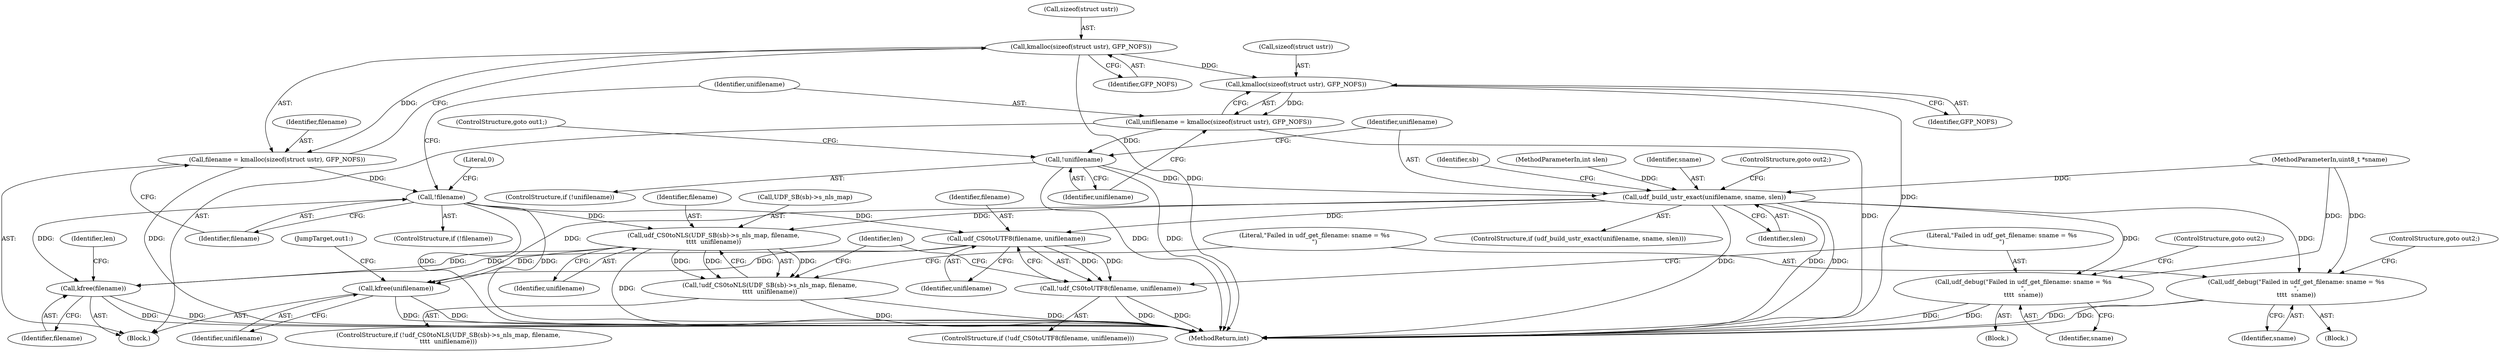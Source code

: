 digraph "0_linux_0e5cc9a40ada6046e6bc3bdfcd0c0d7e4b706b14_3@API" {
"1000115" [label="(Call,kmalloc(sizeof(struct ustr), GFP_NOFS))"];
"1000113" [label="(Call,filename = kmalloc(sizeof(struct ustr), GFP_NOFS))"];
"1000120" [label="(Call,!filename)"];
"1000147" [label="(Call,udf_CS0toUTF8(filename, unifilename))"];
"1000146" [label="(Call,!udf_CS0toUTF8(filename, unifilename))"];
"1000195" [label="(Call,kfree(unifilename))"];
"1000198" [label="(Call,kfree(filename))"];
"1000163" [label="(Call,udf_CS0toNLS(UDF_SB(sb)->s_nls_map, filename,\n\t\t\t\t  unifilename))"];
"1000162" [label="(Call,!udf_CS0toNLS(UDF_SB(sb)->s_nls_map, filename,\n\t\t\t\t  unifilename))"];
"1000126" [label="(Call,kmalloc(sizeof(struct ustr), GFP_NOFS))"];
"1000124" [label="(Call,unifilename = kmalloc(sizeof(struct ustr), GFP_NOFS))"];
"1000131" [label="(Call,!unifilename)"];
"1000135" [label="(Call,udf_build_ustr_exact(unifilename, sname, slen))"];
"1000151" [label="(Call,udf_debug(\"Failed in udf_get_filename: sname = %s\n\",\n\t\t\t\t  sname))"];
"1000171" [label="(Call,udf_debug(\"Failed in udf_get_filename: sname = %s\n\",\n\t\t\t\t  sname))"];
"1000103" [label="(MethodParameterIn,int slen)"];
"1000171" [label="(Call,udf_debug(\"Failed in udf_get_filename: sname = %s\n\",\n\t\t\t\t  sname))"];
"1000134" [label="(ControlStructure,if (udf_build_ustr_exact(unifilename, sname, slen)))"];
"1000119" [label="(ControlStructure,if (!filename))"];
"1000126" [label="(Call,kmalloc(sizeof(struct ustr), GFP_NOFS))"];
"1000148" [label="(Identifier,filename)"];
"1000135" [label="(Call,udf_build_ustr_exact(unifilename, sname, slen))"];
"1000198" [label="(Call,kfree(filename))"];
"1000127" [label="(Call,sizeof(struct ustr))"];
"1000154" [label="(ControlStructure,goto out2;)"];
"1000131" [label="(Call,!unifilename)"];
"1000125" [label="(Identifier,unifilename)"];
"1000199" [label="(Identifier,filename)"];
"1000172" [label="(Literal,\"Failed in udf_get_filename: sname = %s\n\")"];
"1000174" [label="(ControlStructure,goto out2;)"];
"1000161" [label="(ControlStructure,if (!udf_CS0toNLS(UDF_SB(sb)->s_nls_map, filename,\n\t\t\t\t  unifilename)))"];
"1000162" [label="(Call,!udf_CS0toNLS(UDF_SB(sb)->s_nls_map, filename,\n\t\t\t\t  unifilename))"];
"1000201" [label="(Identifier,len)"];
"1000170" [label="(Block,)"];
"1000163" [label="(Call,udf_CS0toNLS(UDF_SB(sb)->s_nls_map, filename,\n\t\t\t\t  unifilename))"];
"1000146" [label="(Call,!udf_CS0toUTF8(filename, unifilename))"];
"1000123" [label="(Literal,0)"];
"1000195" [label="(Call,kfree(unifilename))"];
"1000113" [label="(Call,filename = kmalloc(sizeof(struct ustr), GFP_NOFS))"];
"1000197" [label="(JumpTarget,out1:)"];
"1000124" [label="(Call,unifilename = kmalloc(sizeof(struct ustr), GFP_NOFS))"];
"1000149" [label="(Identifier,unifilename)"];
"1000173" [label="(Identifier,sname)"];
"1000152" [label="(Literal,\"Failed in udf_get_filename: sname = %s\n\")"];
"1000136" [label="(Identifier,unifilename)"];
"1000114" [label="(Identifier,filename)"];
"1000147" [label="(Call,udf_CS0toUTF8(filename, unifilename))"];
"1000121" [label="(Identifier,filename)"];
"1000164" [label="(Call,UDF_SB(sb)->s_nls_map)"];
"1000118" [label="(Identifier,GFP_NOFS)"];
"1000129" [label="(Identifier,GFP_NOFS)"];
"1000106" [label="(Block,)"];
"1000138" [label="(Identifier,slen)"];
"1000145" [label="(ControlStructure,if (!udf_CS0toUTF8(filename, unifilename)))"];
"1000169" [label="(Identifier,unifilename)"];
"1000137" [label="(Identifier,sname)"];
"1000178" [label="(Identifier,len)"];
"1000139" [label="(ControlStructure,goto out2;)"];
"1000132" [label="(Identifier,unifilename)"];
"1000120" [label="(Call,!filename)"];
"1000115" [label="(Call,kmalloc(sizeof(struct ustr), GFP_NOFS))"];
"1000153" [label="(Identifier,sname)"];
"1000102" [label="(MethodParameterIn,uint8_t *sname)"];
"1000116" [label="(Call,sizeof(struct ustr))"];
"1000196" [label="(Identifier,unifilename)"];
"1000168" [label="(Identifier,filename)"];
"1000130" [label="(ControlStructure,if (!unifilename))"];
"1000133" [label="(ControlStructure,goto out1;)"];
"1000142" [label="(Identifier,sb)"];
"1000202" [label="(MethodReturn,int)"];
"1000151" [label="(Call,udf_debug(\"Failed in udf_get_filename: sname = %s\n\",\n\t\t\t\t  sname))"];
"1000150" [label="(Block,)"];
"1000115" -> "1000113"  [label="AST: "];
"1000115" -> "1000118"  [label="CFG: "];
"1000116" -> "1000115"  [label="AST: "];
"1000118" -> "1000115"  [label="AST: "];
"1000113" -> "1000115"  [label="CFG: "];
"1000115" -> "1000202"  [label="DDG: "];
"1000115" -> "1000113"  [label="DDG: "];
"1000115" -> "1000126"  [label="DDG: "];
"1000113" -> "1000106"  [label="AST: "];
"1000114" -> "1000113"  [label="AST: "];
"1000121" -> "1000113"  [label="CFG: "];
"1000113" -> "1000202"  [label="DDG: "];
"1000113" -> "1000120"  [label="DDG: "];
"1000120" -> "1000119"  [label="AST: "];
"1000120" -> "1000121"  [label="CFG: "];
"1000121" -> "1000120"  [label="AST: "];
"1000123" -> "1000120"  [label="CFG: "];
"1000125" -> "1000120"  [label="CFG: "];
"1000120" -> "1000202"  [label="DDG: "];
"1000120" -> "1000202"  [label="DDG: "];
"1000120" -> "1000147"  [label="DDG: "];
"1000120" -> "1000163"  [label="DDG: "];
"1000120" -> "1000198"  [label="DDG: "];
"1000147" -> "1000146"  [label="AST: "];
"1000147" -> "1000149"  [label="CFG: "];
"1000148" -> "1000147"  [label="AST: "];
"1000149" -> "1000147"  [label="AST: "];
"1000146" -> "1000147"  [label="CFG: "];
"1000147" -> "1000146"  [label="DDG: "];
"1000147" -> "1000146"  [label="DDG: "];
"1000135" -> "1000147"  [label="DDG: "];
"1000147" -> "1000195"  [label="DDG: "];
"1000147" -> "1000198"  [label="DDG: "];
"1000146" -> "1000145"  [label="AST: "];
"1000152" -> "1000146"  [label="CFG: "];
"1000178" -> "1000146"  [label="CFG: "];
"1000146" -> "1000202"  [label="DDG: "];
"1000146" -> "1000202"  [label="DDG: "];
"1000195" -> "1000106"  [label="AST: "];
"1000195" -> "1000196"  [label="CFG: "];
"1000196" -> "1000195"  [label="AST: "];
"1000197" -> "1000195"  [label="CFG: "];
"1000195" -> "1000202"  [label="DDG: "];
"1000195" -> "1000202"  [label="DDG: "];
"1000163" -> "1000195"  [label="DDG: "];
"1000135" -> "1000195"  [label="DDG: "];
"1000198" -> "1000106"  [label="AST: "];
"1000198" -> "1000199"  [label="CFG: "];
"1000199" -> "1000198"  [label="AST: "];
"1000201" -> "1000198"  [label="CFG: "];
"1000198" -> "1000202"  [label="DDG: "];
"1000198" -> "1000202"  [label="DDG: "];
"1000163" -> "1000198"  [label="DDG: "];
"1000163" -> "1000162"  [label="AST: "];
"1000163" -> "1000169"  [label="CFG: "];
"1000164" -> "1000163"  [label="AST: "];
"1000168" -> "1000163"  [label="AST: "];
"1000169" -> "1000163"  [label="AST: "];
"1000162" -> "1000163"  [label="CFG: "];
"1000163" -> "1000202"  [label="DDG: "];
"1000163" -> "1000162"  [label="DDG: "];
"1000163" -> "1000162"  [label="DDG: "];
"1000163" -> "1000162"  [label="DDG: "];
"1000135" -> "1000163"  [label="DDG: "];
"1000162" -> "1000161"  [label="AST: "];
"1000172" -> "1000162"  [label="CFG: "];
"1000178" -> "1000162"  [label="CFG: "];
"1000162" -> "1000202"  [label="DDG: "];
"1000162" -> "1000202"  [label="DDG: "];
"1000126" -> "1000124"  [label="AST: "];
"1000126" -> "1000129"  [label="CFG: "];
"1000127" -> "1000126"  [label="AST: "];
"1000129" -> "1000126"  [label="AST: "];
"1000124" -> "1000126"  [label="CFG: "];
"1000126" -> "1000202"  [label="DDG: "];
"1000126" -> "1000124"  [label="DDG: "];
"1000124" -> "1000106"  [label="AST: "];
"1000125" -> "1000124"  [label="AST: "];
"1000132" -> "1000124"  [label="CFG: "];
"1000124" -> "1000202"  [label="DDG: "];
"1000124" -> "1000131"  [label="DDG: "];
"1000131" -> "1000130"  [label="AST: "];
"1000131" -> "1000132"  [label="CFG: "];
"1000132" -> "1000131"  [label="AST: "];
"1000133" -> "1000131"  [label="CFG: "];
"1000136" -> "1000131"  [label="CFG: "];
"1000131" -> "1000202"  [label="DDG: "];
"1000131" -> "1000202"  [label="DDG: "];
"1000131" -> "1000135"  [label="DDG: "];
"1000135" -> "1000134"  [label="AST: "];
"1000135" -> "1000138"  [label="CFG: "];
"1000136" -> "1000135"  [label="AST: "];
"1000137" -> "1000135"  [label="AST: "];
"1000138" -> "1000135"  [label="AST: "];
"1000139" -> "1000135"  [label="CFG: "];
"1000142" -> "1000135"  [label="CFG: "];
"1000135" -> "1000202"  [label="DDG: "];
"1000135" -> "1000202"  [label="DDG: "];
"1000135" -> "1000202"  [label="DDG: "];
"1000102" -> "1000135"  [label="DDG: "];
"1000103" -> "1000135"  [label="DDG: "];
"1000135" -> "1000151"  [label="DDG: "];
"1000135" -> "1000171"  [label="DDG: "];
"1000151" -> "1000150"  [label="AST: "];
"1000151" -> "1000153"  [label="CFG: "];
"1000152" -> "1000151"  [label="AST: "];
"1000153" -> "1000151"  [label="AST: "];
"1000154" -> "1000151"  [label="CFG: "];
"1000151" -> "1000202"  [label="DDG: "];
"1000151" -> "1000202"  [label="DDG: "];
"1000102" -> "1000151"  [label="DDG: "];
"1000171" -> "1000170"  [label="AST: "];
"1000171" -> "1000173"  [label="CFG: "];
"1000172" -> "1000171"  [label="AST: "];
"1000173" -> "1000171"  [label="AST: "];
"1000174" -> "1000171"  [label="CFG: "];
"1000171" -> "1000202"  [label="DDG: "];
"1000171" -> "1000202"  [label="DDG: "];
"1000102" -> "1000171"  [label="DDG: "];
}
